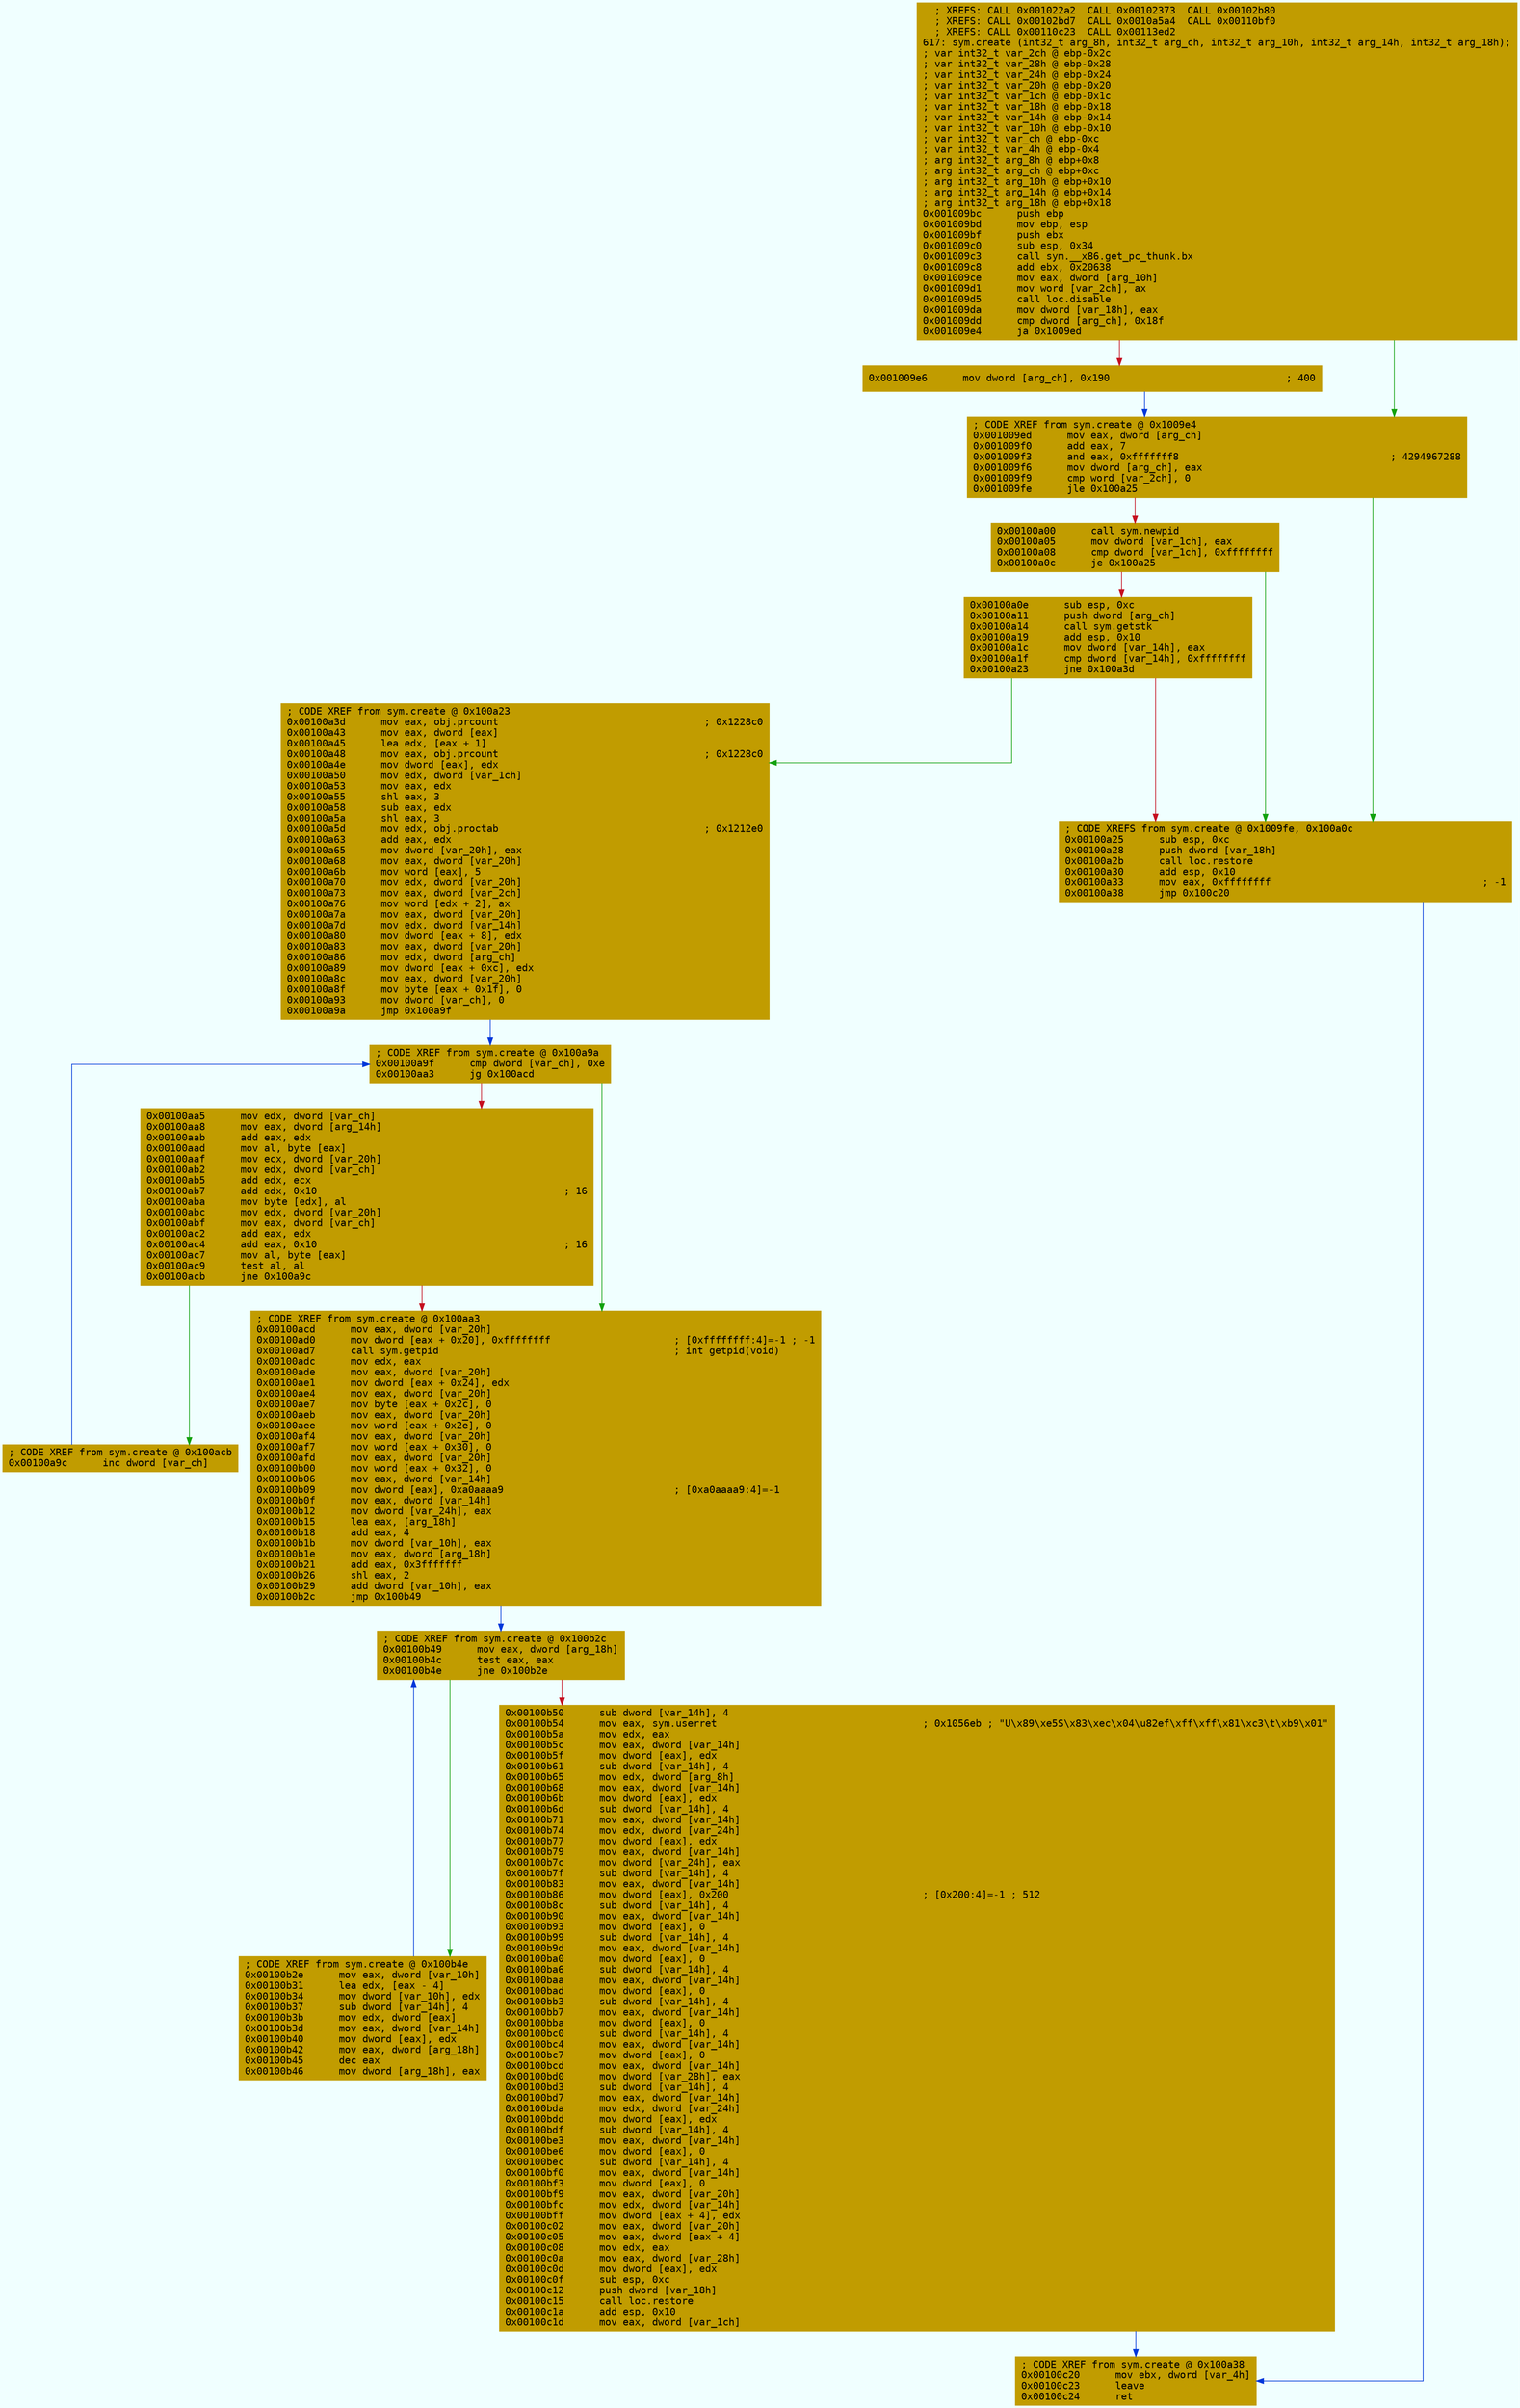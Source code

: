 digraph code {
	graph [bgcolor=azure fontsize=8 fontname="Courier" splines="ortho"];
	node [fillcolor=gray style=filled shape=box];
	edge [arrowhead="normal"];
	"0x001009bc" [URL="sym.create/0x001009bc", fillcolor="#c19c00",color="#c19c00", fontname="Courier",label="  ; XREFS: CALL 0x001022a2  CALL 0x00102373  CALL 0x00102b80  \l  ; XREFS: CALL 0x00102bd7  CALL 0x0010a5a4  CALL 0x00110bf0  \l  ; XREFS: CALL 0x00110c23  CALL 0x00113ed2  \l617: sym.create (int32_t arg_8h, int32_t arg_ch, int32_t arg_10h, int32_t arg_14h, int32_t arg_18h);\l; var int32_t var_2ch @ ebp-0x2c\l; var int32_t var_28h @ ebp-0x28\l; var int32_t var_24h @ ebp-0x24\l; var int32_t var_20h @ ebp-0x20\l; var int32_t var_1ch @ ebp-0x1c\l; var int32_t var_18h @ ebp-0x18\l; var int32_t var_14h @ ebp-0x14\l; var int32_t var_10h @ ebp-0x10\l; var int32_t var_ch @ ebp-0xc\l; var int32_t var_4h @ ebp-0x4\l; arg int32_t arg_8h @ ebp+0x8\l; arg int32_t arg_ch @ ebp+0xc\l; arg int32_t arg_10h @ ebp+0x10\l; arg int32_t arg_14h @ ebp+0x14\l; arg int32_t arg_18h @ ebp+0x18\l0x001009bc      push ebp\l0x001009bd      mov ebp, esp\l0x001009bf      push ebx\l0x001009c0      sub esp, 0x34\l0x001009c3      call sym.__x86.get_pc_thunk.bx\l0x001009c8      add ebx, 0x20638\l0x001009ce      mov eax, dword [arg_10h]\l0x001009d1      mov word [var_2ch], ax\l0x001009d5      call loc.disable\l0x001009da      mov dword [var_18h], eax\l0x001009dd      cmp dword [arg_ch], 0x18f\l0x001009e4      ja 0x1009ed\l"]
	"0x001009e6" [URL="sym.create/0x001009e6", fillcolor="#c19c00",color="#c19c00", fontname="Courier",label="0x001009e6      mov dword [arg_ch], 0x190                              ; 400\l"]
	"0x001009ed" [URL="sym.create/0x001009ed", fillcolor="#c19c00",color="#c19c00", fontname="Courier",label="; CODE XREF from sym.create @ 0x1009e4\l0x001009ed      mov eax, dword [arg_ch]\l0x001009f0      add eax, 7\l0x001009f3      and eax, 0xfffffff8                                    ; 4294967288\l0x001009f6      mov dword [arg_ch], eax\l0x001009f9      cmp word [var_2ch], 0\l0x001009fe      jle 0x100a25\l"]
	"0x00100a00" [URL="sym.create/0x00100a00", fillcolor="#c19c00",color="#c19c00", fontname="Courier",label="0x00100a00      call sym.newpid\l0x00100a05      mov dword [var_1ch], eax\l0x00100a08      cmp dword [var_1ch], 0xffffffff\l0x00100a0c      je 0x100a25\l"]
	"0x00100a0e" [URL="sym.create/0x00100a0e", fillcolor="#c19c00",color="#c19c00", fontname="Courier",label="0x00100a0e      sub esp, 0xc\l0x00100a11      push dword [arg_ch]\l0x00100a14      call sym.getstk\l0x00100a19      add esp, 0x10\l0x00100a1c      mov dword [var_14h], eax\l0x00100a1f      cmp dword [var_14h], 0xffffffff\l0x00100a23      jne 0x100a3d\l"]
	"0x00100a25" [URL="sym.create/0x00100a25", fillcolor="#c19c00",color="#c19c00", fontname="Courier",label="; CODE XREFS from sym.create @ 0x1009fe, 0x100a0c\l0x00100a25      sub esp, 0xc\l0x00100a28      push dword [var_18h]\l0x00100a2b      call loc.restore\l0x00100a30      add esp, 0x10\l0x00100a33      mov eax, 0xffffffff                                    ; -1\l0x00100a38      jmp 0x100c20\l"]
	"0x00100a3d" [URL="sym.create/0x00100a3d", fillcolor="#c19c00",color="#c19c00", fontname="Courier",label="; CODE XREF from sym.create @ 0x100a23\l0x00100a3d      mov eax, obj.prcount                                   ; 0x1228c0\l0x00100a43      mov eax, dword [eax]\l0x00100a45      lea edx, [eax + 1]\l0x00100a48      mov eax, obj.prcount                                   ; 0x1228c0\l0x00100a4e      mov dword [eax], edx\l0x00100a50      mov edx, dword [var_1ch]\l0x00100a53      mov eax, edx\l0x00100a55      shl eax, 3\l0x00100a58      sub eax, edx\l0x00100a5a      shl eax, 3\l0x00100a5d      mov edx, obj.proctab                                   ; 0x1212e0\l0x00100a63      add eax, edx\l0x00100a65      mov dword [var_20h], eax\l0x00100a68      mov eax, dword [var_20h]\l0x00100a6b      mov word [eax], 5\l0x00100a70      mov edx, dword [var_20h]\l0x00100a73      mov eax, dword [var_2ch]\l0x00100a76      mov word [edx + 2], ax\l0x00100a7a      mov eax, dword [var_20h]\l0x00100a7d      mov edx, dword [var_14h]\l0x00100a80      mov dword [eax + 8], edx\l0x00100a83      mov eax, dword [var_20h]\l0x00100a86      mov edx, dword [arg_ch]\l0x00100a89      mov dword [eax + 0xc], edx\l0x00100a8c      mov eax, dword [var_20h]\l0x00100a8f      mov byte [eax + 0x1f], 0\l0x00100a93      mov dword [var_ch], 0\l0x00100a9a      jmp 0x100a9f\l"]
	"0x00100a9c" [URL="sym.create/0x00100a9c", fillcolor="#c19c00",color="#c19c00", fontname="Courier",label="; CODE XREF from sym.create @ 0x100acb\l0x00100a9c      inc dword [var_ch]\l"]
	"0x00100a9f" [URL="sym.create/0x00100a9f", fillcolor="#c19c00",color="#c19c00", fontname="Courier",label="; CODE XREF from sym.create @ 0x100a9a\l0x00100a9f      cmp dword [var_ch], 0xe\l0x00100aa3      jg 0x100acd\l"]
	"0x00100aa5" [URL="sym.create/0x00100aa5", fillcolor="#c19c00",color="#c19c00", fontname="Courier",label="0x00100aa5      mov edx, dword [var_ch]\l0x00100aa8      mov eax, dword [arg_14h]\l0x00100aab      add eax, edx\l0x00100aad      mov al, byte [eax]\l0x00100aaf      mov ecx, dword [var_20h]\l0x00100ab2      mov edx, dword [var_ch]\l0x00100ab5      add edx, ecx\l0x00100ab7      add edx, 0x10                                          ; 16\l0x00100aba      mov byte [edx], al\l0x00100abc      mov edx, dword [var_20h]\l0x00100abf      mov eax, dword [var_ch]\l0x00100ac2      add eax, edx\l0x00100ac4      add eax, 0x10                                          ; 16\l0x00100ac7      mov al, byte [eax]\l0x00100ac9      test al, al\l0x00100acb      jne 0x100a9c\l"]
	"0x00100acd" [URL="sym.create/0x00100acd", fillcolor="#c19c00",color="#c19c00", fontname="Courier",label="; CODE XREF from sym.create @ 0x100aa3\l0x00100acd      mov eax, dword [var_20h]\l0x00100ad0      mov dword [eax + 0x20], 0xffffffff                     ; [0xffffffff:4]=-1 ; -1\l0x00100ad7      call sym.getpid                                        ; int getpid(void)\l0x00100adc      mov edx, eax\l0x00100ade      mov eax, dword [var_20h]\l0x00100ae1      mov dword [eax + 0x24], edx\l0x00100ae4      mov eax, dword [var_20h]\l0x00100ae7      mov byte [eax + 0x2c], 0\l0x00100aeb      mov eax, dword [var_20h]\l0x00100aee      mov word [eax + 0x2e], 0\l0x00100af4      mov eax, dword [var_20h]\l0x00100af7      mov word [eax + 0x30], 0\l0x00100afd      mov eax, dword [var_20h]\l0x00100b00      mov word [eax + 0x32], 0\l0x00100b06      mov eax, dword [var_14h]\l0x00100b09      mov dword [eax], 0xa0aaaa9                             ; [0xa0aaaa9:4]=-1\l0x00100b0f      mov eax, dword [var_14h]\l0x00100b12      mov dword [var_24h], eax\l0x00100b15      lea eax, [arg_18h]\l0x00100b18      add eax, 4\l0x00100b1b      mov dword [var_10h], eax\l0x00100b1e      mov eax, dword [arg_18h]\l0x00100b21      add eax, 0x3fffffff\l0x00100b26      shl eax, 2\l0x00100b29      add dword [var_10h], eax\l0x00100b2c      jmp 0x100b49\l"]
	"0x00100b2e" [URL="sym.create/0x00100b2e", fillcolor="#c19c00",color="#c19c00", fontname="Courier",label="; CODE XREF from sym.create @ 0x100b4e\l0x00100b2e      mov eax, dword [var_10h]\l0x00100b31      lea edx, [eax - 4]\l0x00100b34      mov dword [var_10h], edx\l0x00100b37      sub dword [var_14h], 4\l0x00100b3b      mov edx, dword [eax]\l0x00100b3d      mov eax, dword [var_14h]\l0x00100b40      mov dword [eax], edx\l0x00100b42      mov eax, dword [arg_18h]\l0x00100b45      dec eax\l0x00100b46      mov dword [arg_18h], eax\l"]
	"0x00100b49" [URL="sym.create/0x00100b49", fillcolor="#c19c00",color="#c19c00", fontname="Courier",label="; CODE XREF from sym.create @ 0x100b2c\l0x00100b49      mov eax, dword [arg_18h]\l0x00100b4c      test eax, eax\l0x00100b4e      jne 0x100b2e\l"]
	"0x00100b50" [URL="sym.create/0x00100b50", fillcolor="#c19c00",color="#c19c00", fontname="Courier",label="0x00100b50      sub dword [var_14h], 4\l0x00100b54      mov eax, sym.userret                                   ; 0x1056eb ; \"U\\x89\\xe5S\\x83\\xec\\x04\\u82ef\\xff\\xff\\x81\\xc3\\t\\xb9\\x01\"\l0x00100b5a      mov edx, eax\l0x00100b5c      mov eax, dword [var_14h]\l0x00100b5f      mov dword [eax], edx\l0x00100b61      sub dword [var_14h], 4\l0x00100b65      mov edx, dword [arg_8h]\l0x00100b68      mov eax, dword [var_14h]\l0x00100b6b      mov dword [eax], edx\l0x00100b6d      sub dword [var_14h], 4\l0x00100b71      mov eax, dword [var_14h]\l0x00100b74      mov edx, dword [var_24h]\l0x00100b77      mov dword [eax], edx\l0x00100b79      mov eax, dword [var_14h]\l0x00100b7c      mov dword [var_24h], eax\l0x00100b7f      sub dword [var_14h], 4\l0x00100b83      mov eax, dword [var_14h]\l0x00100b86      mov dword [eax], 0x200                                 ; [0x200:4]=-1 ; 512\l0x00100b8c      sub dword [var_14h], 4\l0x00100b90      mov eax, dword [var_14h]\l0x00100b93      mov dword [eax], 0\l0x00100b99      sub dword [var_14h], 4\l0x00100b9d      mov eax, dword [var_14h]\l0x00100ba0      mov dword [eax], 0\l0x00100ba6      sub dword [var_14h], 4\l0x00100baa      mov eax, dword [var_14h]\l0x00100bad      mov dword [eax], 0\l0x00100bb3      sub dword [var_14h], 4\l0x00100bb7      mov eax, dword [var_14h]\l0x00100bba      mov dword [eax], 0\l0x00100bc0      sub dword [var_14h], 4\l0x00100bc4      mov eax, dword [var_14h]\l0x00100bc7      mov dword [eax], 0\l0x00100bcd      mov eax, dword [var_14h]\l0x00100bd0      mov dword [var_28h], eax\l0x00100bd3      sub dword [var_14h], 4\l0x00100bd7      mov eax, dword [var_14h]\l0x00100bda      mov edx, dword [var_24h]\l0x00100bdd      mov dword [eax], edx\l0x00100bdf      sub dword [var_14h], 4\l0x00100be3      mov eax, dword [var_14h]\l0x00100be6      mov dword [eax], 0\l0x00100bec      sub dword [var_14h], 4\l0x00100bf0      mov eax, dword [var_14h]\l0x00100bf3      mov dword [eax], 0\l0x00100bf9      mov eax, dword [var_20h]\l0x00100bfc      mov edx, dword [var_14h]\l0x00100bff      mov dword [eax + 4], edx\l0x00100c02      mov eax, dword [var_20h]\l0x00100c05      mov eax, dword [eax + 4]\l0x00100c08      mov edx, eax\l0x00100c0a      mov eax, dword [var_28h]\l0x00100c0d      mov dword [eax], edx\l0x00100c0f      sub esp, 0xc\l0x00100c12      push dword [var_18h]\l0x00100c15      call loc.restore\l0x00100c1a      add esp, 0x10\l0x00100c1d      mov eax, dword [var_1ch]\l"]
	"0x00100c20" [URL="sym.create/0x00100c20", fillcolor="#c19c00",color="#c19c00", fontname="Courier",label="; CODE XREF from sym.create @ 0x100a38\l0x00100c20      mov ebx, dword [var_4h]\l0x00100c23      leave\l0x00100c24      ret\l"]
        "0x001009bc" -> "0x001009ed" [color="#13a10e"];
        "0x001009bc" -> "0x001009e6" [color="#c50f1f"];
        "0x001009e6" -> "0x001009ed" [color="#0037da"];
        "0x001009ed" -> "0x00100a25" [color="#13a10e"];
        "0x001009ed" -> "0x00100a00" [color="#c50f1f"];
        "0x00100a00" -> "0x00100a25" [color="#13a10e"];
        "0x00100a00" -> "0x00100a0e" [color="#c50f1f"];
        "0x00100a0e" -> "0x00100a3d" [color="#13a10e"];
        "0x00100a0e" -> "0x00100a25" [color="#c50f1f"];
        "0x00100a25" -> "0x00100c20" [color="#0037da"];
        "0x00100a3d" -> "0x00100a9f" [color="#0037da"];
        "0x00100a9c" -> "0x00100a9f" [color="#0037da"];
        "0x00100a9f" -> "0x00100acd" [color="#13a10e"];
        "0x00100a9f" -> "0x00100aa5" [color="#c50f1f"];
        "0x00100aa5" -> "0x00100a9c" [color="#13a10e"];
        "0x00100aa5" -> "0x00100acd" [color="#c50f1f"];
        "0x00100acd" -> "0x00100b49" [color="#0037da"];
        "0x00100b2e" -> "0x00100b49" [color="#0037da"];
        "0x00100b49" -> "0x00100b2e" [color="#13a10e"];
        "0x00100b49" -> "0x00100b50" [color="#c50f1f"];
        "0x00100b50" -> "0x00100c20" [color="#0037da"];
}
